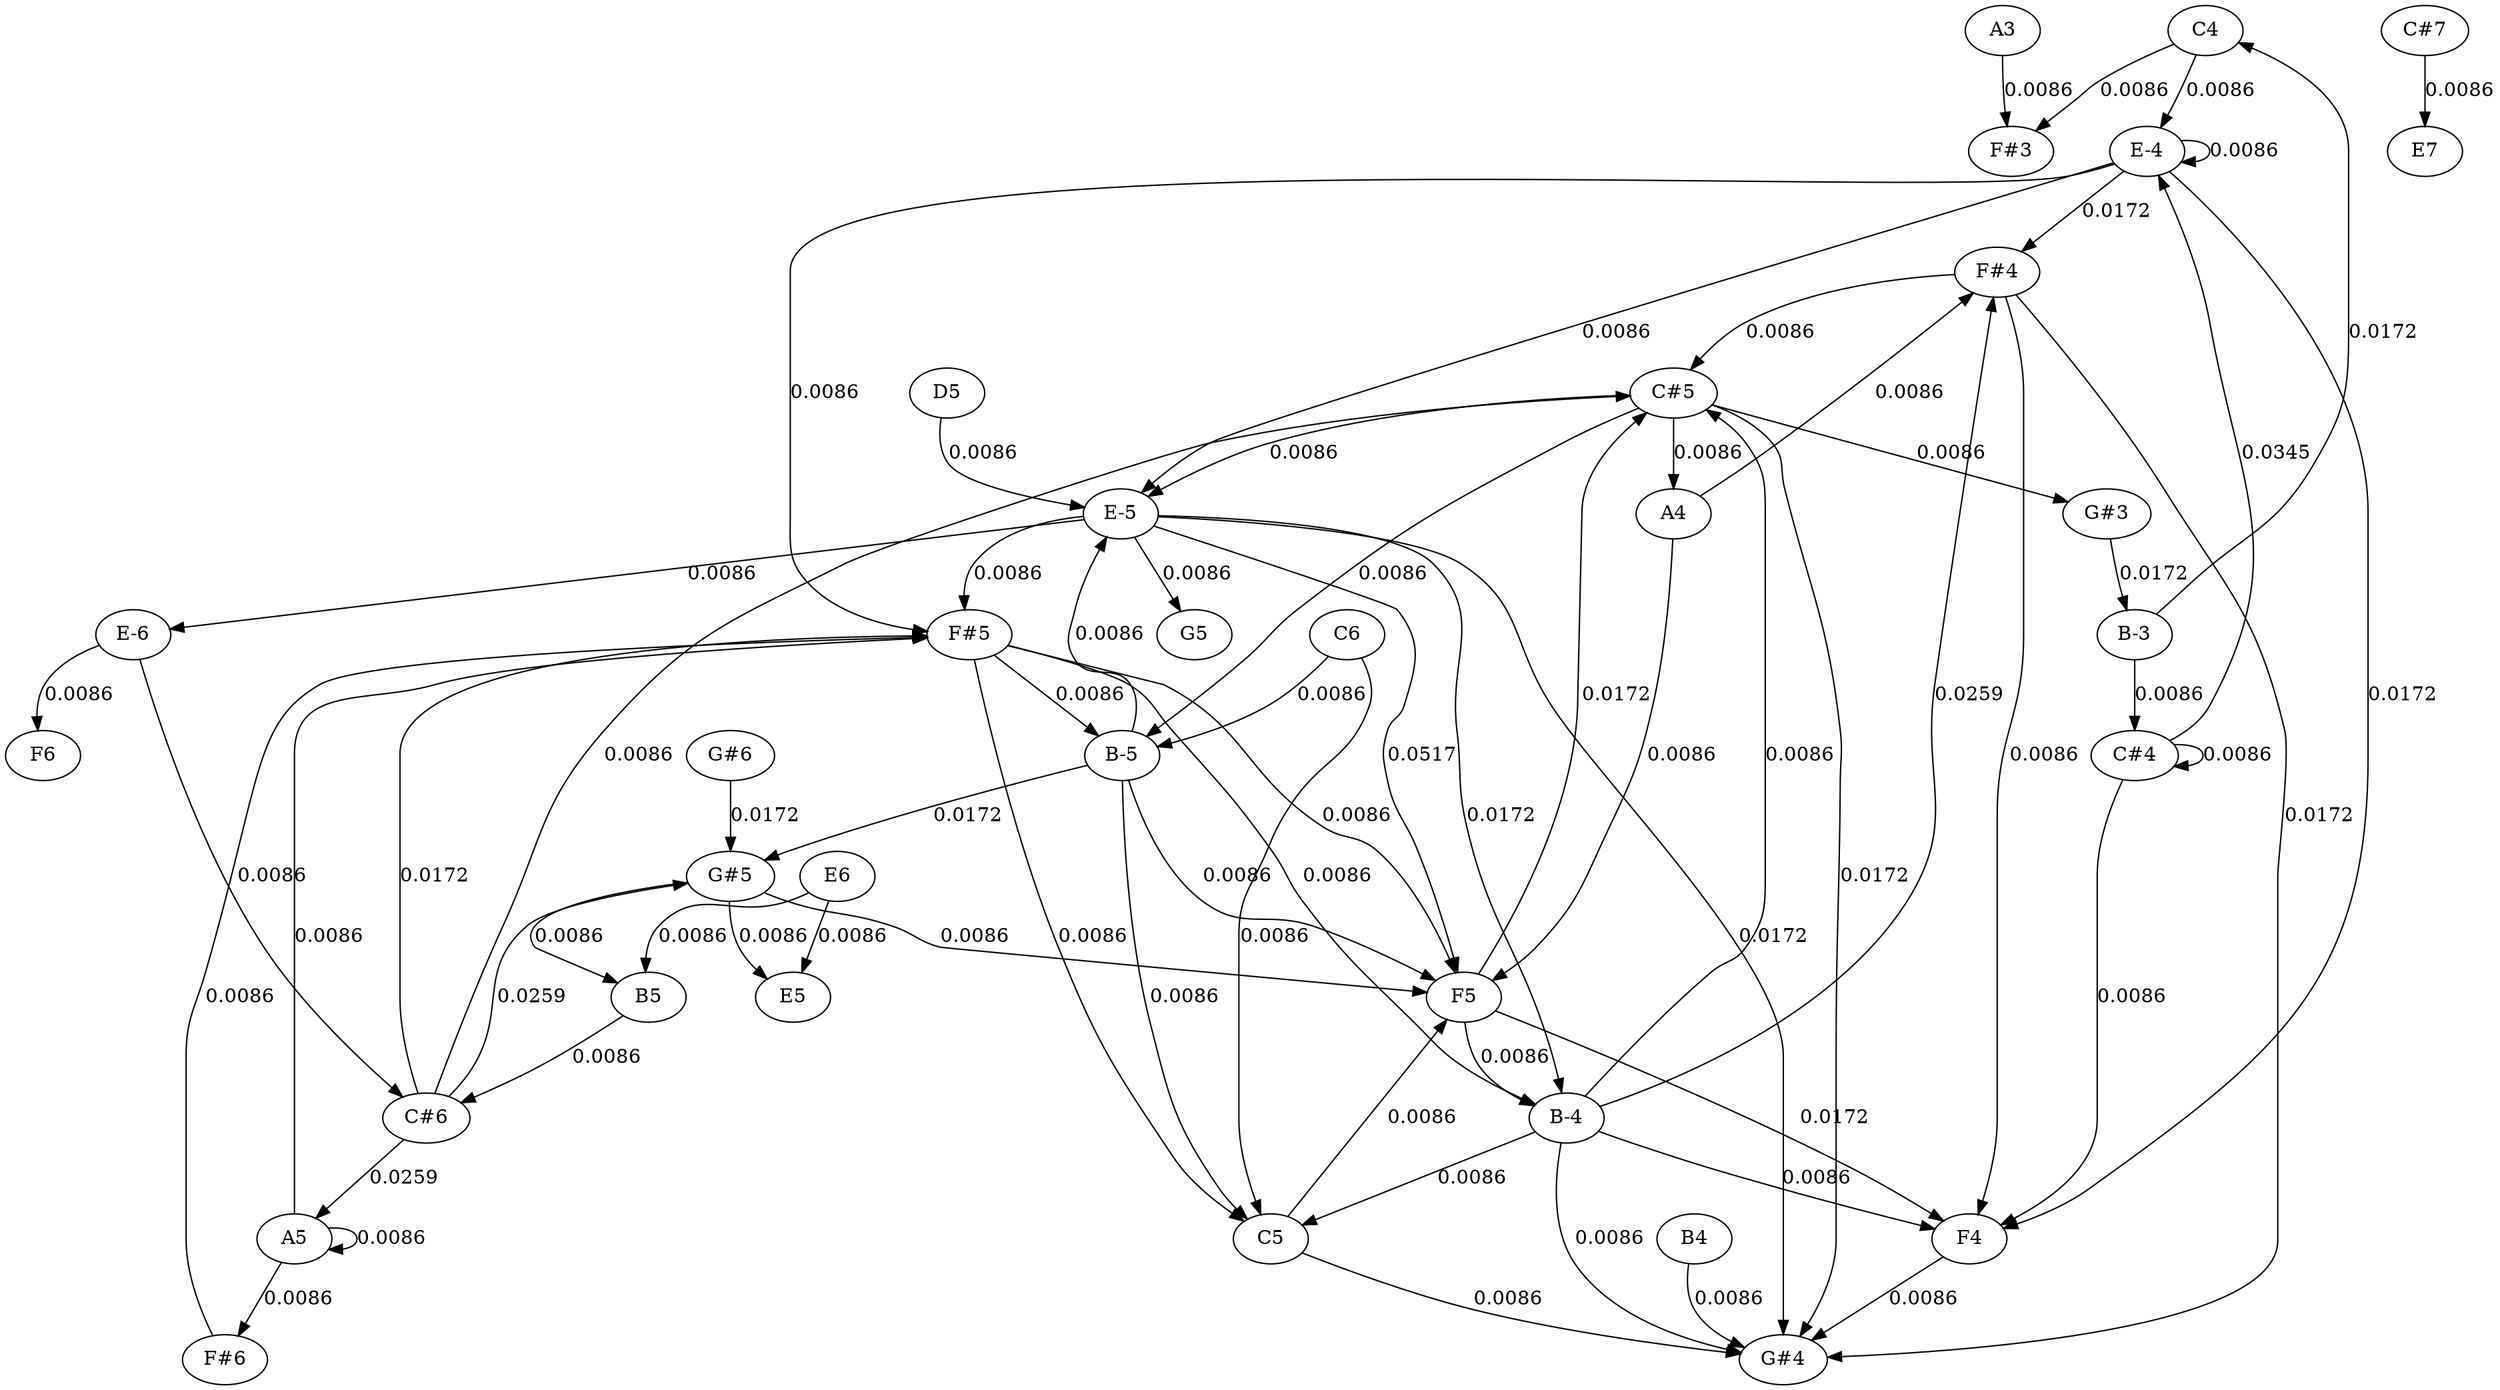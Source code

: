 strict graph {
	graph [bb="0,0,1407.5,1296"];
	node [label="\N"];
	edge [arrowtype=normal,
		dir=forward
	];
	A3	 [height="0.5",
		pos="1089,1278",
		width="0.75"];
	"F#3"	 [height="0.5",
		pos="1115,1188",
		width="0.75"];
	A3 -- "F#3"	 [label="0.0086",
		lp="1110.2,1233",
		pos="e,1101.6,1204 1087,1259.9 1086.4,1249.3 1086.7,1235.5 1090.5,1224 1091.8,1220.1 1093.7,1216.2 1095.9,1212.5"];
	A4	 [height="0.5",
		pos="130,918",
		width="0.75"];
	"F#4"	 [height="0.5",
		pos="888,1098",
		width="0.75"];
	A4 -- "F#4"	 [label="0.0086",
		lp="174.25,1008",
		pos="e,861,1095.8 124.41,935.93 121.76,946.45 119.8,960.17 123,972 130.25,998.82 131.1,1011 154.5,1026 213.56,1063.8 709.64,1088.9 850.71\
,1095.4"];
	F5	 [height="0.5",
		pos="391,288",
		width="0.75"];
	A4 -- F5	 [label="0.0086",
		lp="151.25,603",
		pos="e,364.82,292.56 130,899.8 130,882.06 130,853.6 130,829 130,829 130,829 130,647 130,623.44 129.63,617.49 131.5,594 134.34,558.25 \
142,549.86 142,514 142,514 142,514 142,377 142,332.41 285.76,304.77 354.81,294.07"];
	F4	 [height="0.5",
		pos="962,108",
		width="0.75"];
	F5 -- F4	 [label="0.0172",
		lp="906.25,198",
		pos="e,948.59,123.9 417.74,284.87 501.88,277.84 759.98,253.66 834,216 876.86,194.19 917.97,155.67 941.57,131.28"];
	"B-4"	 [height="0.5",
		pos="798,198",
		width="0.75"];
	F5 -- "B-4"	 [label="0.0086",
		lp="607.25,243",
		pos="e,771.59,202.54 415.01,279.7 451.85,268.69 524.66,247.66 587.5,234 648.07,220.83 719.39,209.92 761.53,203.95"];
	"C#5"	 [height="0.5",
		pos="785,1008",
		width="0.75187"];
	F5 -- "C#5"	 [label="0.0172",
		lp="198.25,648",
		pos="e,757.78,1006.8 373.18,301.85 333.19,331.88 236.75,411.19 198,504 157.51,600.98 180.72,910.59 266,972 304.83,999.96 635.01,1005.6\
 747.58,1006.7"];
	"F#4" -- F4	 [label="0.0086",
		lp="1108.2,603",
		pos="e,982.16,120.31 909.45,1086.6 961.82,1059.5 1092,981.3 1092,874 1092,874 1092,874 1092,692 1092,648.42 1086.9,637.56 1088.5,594 \
1089.1,578.41 1091,574.6 1091,559 1091,559 1091,559 1091,197 1091,185 1029.3,147.53 991.27,125.54"];
	"G#4"	 [height="0.5",
		pos="869,18",
		width="0.75927"];
	"F#4" -- "G#4"	 [label="0.0172",
		lp="19.25,558",
		pos="e,841.56,18.831 860.94,1097.2 712.12,1098.1 0,1097.8 0,1009 0,1009 0,1009 0,107 0,22.144 664.35,18.401 831.29,18.8"];
	"F#4" -- "C#5"	 [label="0.0086",
		lp="865.25,1053",
		pos="e,800.98,1022.7 871.91,1083.2 854.97,1068.8 828.15,1045.9 808.78,1029.3"];
	F4 -- "G#4"	 [label="0.0086",
		lp="957.25,63",
		pos="e,889.36,30.583 951.7,91.071 944.04,79.937 932.89,65.13 921,54 914.07,47.516 905.83,41.389 897.98,36.128"];
	"G#3"	 [height="0.5",
		pos="1036,918",
		width="0.75927"];
	"C#5" -- "G#3"	 [label="0.0086",
		lp="1008.2,963",
		pos="e,1019.6,932.62 811.7,1004.7 846.16,1001.1 907.44,992.16 956,972 975.94,963.72 996.19,950.25 1011.3,938.96"];
	"E-5"	 [height="0.5",
		pos="756,828",
		width="0.75"];
	"C#5" -- "E-5"	 [label="0.0086",
		lp="802.25,918",
		pos="e,764.25,845.37 785.01,989.98 784.65,962.88 782.41,908.46 771,864 770.22,860.96 769.21,857.84 768.09,854.79"];
	"C#5" -- "G#4"	 [label="0.0172",
		lp="980.25,513",
		pos="e,876.21,35.55 802.26,993.61 809.68,987.44 818.19,979.77 825,972 837.68,957.54 839.89,952.93 849,936 931.84,782.08 961,733.79 961\
,559 961,559 961,559 961,332 961,277.47 936.14,268.39 921,216 900.47,144.95 905.24,124.53 883,54 882.07,51.037 881,47.97 879.87,\
44.938"];
	"B-5"	 [height="0.5",
		pos="327,918",
		width="0.75"];
	"C#5" -- "B-5"	 [label="0.0086",
		lp="504.25,963",
		pos="e,349.53,928.25 757.75,1005.7 704.61,1002.8 583.68,994.21 484.5,972 440.04,962.05 390.5,944.21 359.07,932"];
	"C#5" -- A4	 [label="0.0086",
		lp="154.25,963",
		pos="e,126.25,935.99 757.71,1006.5 637.15,1004.3 157.21,994.02 134.5,972 127.71,965.41 125.63,955.61 125.58,946.22"];
	"B-4" -- F4	 [label="0.0086",
		lp="914.25,153",
		pos="e,941.56,119.97 818.44,186.03 847.12,170.64 899.48,142.55 932.42,124.87"];
	"B-4" -- "G#4"	 [label="0.0086",
		lp="836.25,108",
		pos="e,855.06,33.494 798.55,179.63 799.78,157.87 803.75,119.82 816.5,90 824.18,72.023 837.24,54.337 848.41,41.113"];
	C5	 [height="0.5",
		pos="533,108",
		width="0.75"];
	"B-4" -- C5	 [label="0.0086",
		lp="731.25,153",
		pos="e,557.96,114.93 775.65,187.44 748.92,176.21 702.67,157.4 662,144 630.48,133.61 593.92,123.91 567.78,117.37"];
	"B-4" -- "F#4"	 [label="0.0259",
		lp="1034.2,648",
		pos="e,898.98,1081.3 817.57,210.51 821.59,212.55 825.86,214.5 830,216 912.81,245.98 1015,198.93 1015,287 1015,559 1015,559 1015,559 1015\
,744.42 1014.3,796 956,972 943.66,1009.2 920.48,1048.3 904.65,1072.7"];
	"B-4" -- "C#5"	 [label="0.0086",
		lp="928.25,603",
		pos="e,794.77,991.02 823.3,204.7 859.82,214.6 923,238.7 923,287 923,424 923,424 923,424 923,465.13 893,752.1 883,792 864.8,864.63 822.73\
,942.99 800.08,981.99"];
	A5	 [height="0.5",
		pos="651,558",
		width="0.75"];
	"F#6"	 [height="0.5",
		pos="696,468",
		width="0.75"];
	A5 -- "F#6"	 [label="0.0086",
		lp="697.25,513",
		pos="e,687.65,485.34 659.25,540.86 665.87,527.92 675.29,509.51 682.93,494.56"];
	"F#5"	 [height="0.5",
		pos="696,378",
		width="0.75"];
	A5 -- "F#5"	 [label="0.0086",
		lp="641.25,468",
		pos="e,676.49,390.84 648.54,540.05 646.5,529.28 642.94,515.28 637,504 632.08,494.66 625.17,495.9 621.5,486 615.93,471 615.2,464.71 621.5\
,450 630.97,427.9 651.06,409.42 668,396.86"];
	A5;
	A5 -- A5	 [label="0.0086",
		lp="715.25,558",
		pos="e,675.53,549.88 675.53,566.12 686.51,566.89 696,564.19 696,558 696,553.84 691.72,551.26 685.57,550.24"];
	"F#5" -- C5	 [label="0.0086",
		lp="656.25,243",
		pos="e,545.71,124.14 688.98,360.18 677.32,332.9 652.62,277.66 626,234 603.2,196.61 572.04,156.51 552.22,132.09"];
	"F#5" -- "B-4"	 [label="0.0086",
		lp="777.25,288",
		pos="e,788.86,214.95 705.23,360.89 723.13,329.65 762.67,260.66 783.89,223.63"];
	"F#5" -- "B-5"	 [label="0.0086",
		lp="359.25,648",
		pos="e,327,899.8 669.13,381.14 618.81,386.18 508.36,402.24 430,450 402.33,466.87 396.65,475.62 381,504 364.96,533.08 370.12,544.06 361\
,576 346.25,627.66 327,638.28 327,692 327,829 327,829 327,829 327,849.37 327,872.39 327,889.78"];
	"F#5" -- F5	 [label="0.0086",
		lp="590.25,333",
		pos="e,415.56,296.09 671.56,369.95 617.46,354.34 487.49,316.84 425.29,298.89"];
	"F#6" -- "F#5"	 [label="0.0086",
		lp="715.25,423",
		pos="e,696,396.05 696,449.61 696,437.24 696,420.37 696,406.22"];
	C5 -- "G#4"	 [label="0.0086",
		lp="749.25,63",
		pos="e,843.76,25.189 557.47,100.25 594.61,90.043 667.44,70.154 729.5,54 765.01,44.757 805.72,34.593 833.96,27.61"];
	C5 -- F5	 [label="0.0086",
		lp="496.25,198",
		pos="e,403.11,271.82 520.92,124.14 496.11,155.24 439.26,226.51 409.67,263.6"];
	"B-5" -- "E-5"	 [label="0.0086",
		lp="599.25,873",
		pos="e,730.58,834.21 352.55,911.76 425.8,896.73 636.63,853.49 720.74,836.23"];
	"G#5"	 [height="0.5",
		pos="431,558",
		width="0.75927"];
	"B-5" -- "G#5"	 [label="0.0172",
		lp="451.25,738",
		pos="e,431.31,576.2 350.56,909.16 381.52,897.2 432,871.22 432,829 432,829 432,829 432,647 432,626.63 431.73,603.61 431.47,586.22"];
	"B-5" -- C5	 [label="0.0086",
		lp="243.25,513",
		pos="e,506.22,110.82 305.8,906.53 280.92,892.56 243,865.33 243,829 243,829 243,829 243,692 243,615.95 228.42,597.89 223.5,522 220.68,\
478.53 222,467.56 222,424 222,424 222,424 222,197 222,140.62 413.61,118.53 496.03,111.64"];
	"B-5" -- F5	 [label="0.0086",
		lp="294.25,603",
		pos="e,363.76,289.64 313.69,902.33 300.11,885.78 281,857.44 281,829 281,829 281,829 281,692 281,610.22 236.73,390.02 285,324 300.64,302.61\
 329.83,294.08 353.62,290.78"];
	"B-3"	 [height="0.5",
		pos="1206,828",
		width="0.75"];
	C4	 [height="0.5",
		pos="1213,1278",
		width="0.75"];
	"B-3" -- C4	 [label="0.0172",
		lp="1333.2,1053",
		pos="e,1236.2,1268.7 1221.9,842.93 1252,870.81 1314,936.88 1314,1007 1314,1189 1314,1189 1314,1189 1314,1226 1274.9,1251.1 1245.4,1264.7"];
	"C#4"	 [height="0.5",
		pos="1200,738",
		width="0.75187"];
	"B-3" -- "C#4"	 [label="0.0086",
		lp="1223.2,783",
		pos="e,1201.2,756.05 1204.8,809.61 1204,797.24 1202.8,780.37 1201.9,766.22"];
	"C#4" -- F4	 [label="0.0086",
		lp="1211.2,423",
		pos="e,982.55,119.89 1197.5,719.84 1195.2,702.14 1192,673.7 1192,649 1192,649 1192,649 1192,197 1192,105.18 1085.6,153.48 998,126 996.07\
,125.39 994.11,124.71 992.16,123.96"];
	"E-4"	 [height="0.5",
		pos="1200,1188",
		width="0.75"];
	"C#4" -- "E-4"	 [label="0.0345",
		lp="1254.2,963",
		pos="e,1210.5,1171.2 1221.1,749.3 1230.6,755.13 1240.7,763.39 1246,774 1283.2,848.99 1235,878.3 1235,962 1235,1099 1235,1099 1235,1099\
 1235,1121.6 1224.9,1145.3 1215.5,1162.4"];
	"C#4" -- "C#4"	 [label="0.0086",
		lp="1264.2,738",
		pos="e,1224.5,729.88 1224.5,746.12 1235.5,746.89 1245,744.19 1245,738 1245,733.84 1240.7,731.26 1234.6,730.24"];
	C4 -- "E-4"	 [label="0.0086",
		lp="1227.2,1233",
		pos="e,1202.5,1206.2 1210.5,1260 1208.7,1247.7 1206.2,1230.7 1204.1,1216.5"];
	C4 -- "F#3"	 [label="0.0086",
		lp="1183.2,1233",
		pos="e,1127.4,1204.2 1194,1264.9 1184.4,1258.6 1173,1250.4 1163.5,1242 1153.1,1232.8 1142.6,1221.7 1134.1,1212"];
	"E-4" -- F4	 [label="0.0172",
		lp="1330.2,648",
		pos="e,982.47,120.16 1218,1174.5 1225.5,1168.4 1233.6,1160.7 1239,1152 1247.8,1137.9 1244.7,1132 1249,1116 1277.6,1008.7 1311,985.03 \
1311,874 1311,874 1311,874 1311,197 1311,120.17 1028.3,134.33 998,126 996.05,125.46 994.08,124.83 992.11,124.12"];
	"E-4" -- "E-5"	 [label="0.0086",
		lp="1149.2,1008",
		pos="e,783.01,829.57 1181.2,1174.8 1160.5,1159.8 1130,1132 1130,1099 1130,1099 1130,1099 1130,962 1130,906.61 1101.3,891.09 1053,864 \
1009.3,839.48 862.55,832.04 793.07,829.86"];
	"E-4" -- "E-4"	 [label="0.0086",
		lp="1264.2,1188",
		pos="e,1224.5,1179.9 1224.5,1196.1 1235.5,1196.9 1245,1194.2 1245,1188 1245,1183.8 1240.7,1181.3 1234.6,1180.2"];
	"E-4" -- "F#5"	 [label="0.0086",
		lp="1179.2,783",
		pos="e,723.22,378.93 1198.4,1169.8 1189.3,1075 1145.2,620.07 1131,594 1070.7,483.39 1026.8,465.87 912,414 853.35,387.5 777.73,380.75 \
733.28,379.21"];
	"E-4" -- "F#4"	 [label="0.0172",
		lp="1097.2,1143",
		pos="e,912.46,1106.1 1176.7,1178.4 1168.6,1175.6 1159.5,1172.5 1151,1170 1118.7,1160.5 1110,1160.5 1077.5,1152 1023.1,1137.7 960.37,1119.9\
 922.47,1109"];
	"G#3" -- "B-3"	 [label="0.0172",
		lp="1156.2,873",
		pos="e,1185.3,839.74 1056.8,906.21 1086.8,890.73 1142,862.14 1176.2,844.43"];
	G5	 [height="0.5",
		pos="657,738",
		width="0.75"];
	"E-5" -- G5	 [label="0.0086",
		lp="705.25,783",
		pos="e,662.98,756.01 732.19,819.41 717.36,813.73 698.66,804.74 685.5,792 677.81,784.56 671.71,774.59 667.16,765.3"];
	"E-6"	 [height="0.5",
		pos="729,738",
		width="0.75"];
	"E-5" -- "E-6"	 [label="0.0086",
		lp="751.25,783",
		pos="e,727.43,756.16 742.72,812.01 738.33,806.17 733.94,799.16 731.5,792 728.74,783.91 727.65,774.72 727.39,766.29"];
	"E-5" -- "G#4"	 [label="0.0172",
		lp="889.25,423",
		pos="e,869,36.199 776.47,815.71 786.06,809.64 797.09,801.47 805,792 816.34,778.42 816.37,772.77 822,756 858.3,647.83 871.91,618.09 871\
,504 870.56,448.44 869,434.56 869,379 869,379 869,379 869,107 869,86.63 869,63.609 869,46.222"];
	"E-5" -- "F#5"	 [label="0.0086",
		lp="805.25,603",
		pos="e,718.43,388.03 763.82,810.61 766.22,804.86 768.6,798.26 770,792 776.99,760.72 791.45,535.58 786,504 778.78,462.16 780.85,446.88\
 754,414 746.9,405.3 737.02,398.22 727.44,392.77"];
	"E-5" -- "B-4"	 [label="0.0172",
		lp="848.25,513",
		pos="e,801.09,215.96 770.96,812.87 776.46,806.92 782.25,799.61 786,792 822.18,718.68 815.51,693.32 824,612 839.16,466.81 813.88,291.92\
 802.8,225.94"];
	"E-5" -- F5	 [label="0.0517",
		lp="361.25,558",
		pos="e,392.48,306.07 731.09,820.82 647.37,798.4 377.95,712.48 317,522 302.35,476.21 358.45,476.35 377,432 392.86,394.08 394.1,345.74 \
392.98,316.09"];
	E5	 [height="0.5",
		pos="466,468",
		width="0.75"];
	"G#5" -- E5	 [label="0.0086",
		lp="407.25,513",
		pos="e,441.92,476.52 410.73,545.58 395.06,535.22 377.58,519.28 387.5,504 392.86,495.74 413.56,486.69 432.36,479.87"];
	B5	 [height="0.5",
		pos="549,468",
		width="0.75"];
	"G#5" -- B5	 [label="0.0086",
		lp="465.25,513",
		pos="e,525.63,477.65 431.59,539.65 432.88,528.16 436.39,513.5 445.5,504 463.75,484.98 477.05,494.48 502,486 506.59,484.44 511.4,482.75\
 516.14,481.07"];
	"G#5" -- F5	 [label="0.0086",
		lp="388.25,423",
		pos="e,382.97,305.34 408.74,547.35 398.36,541.6 387,533.21 381,522 343.26,451.44 377.89,422.01 377,342 376.91,334 375.49,331.86 377,324\
 377.59,320.95 378.44,317.83 379.43,314.76"];
	F6	 [height="0.5",
		pos="729,648",
		width="0.75"];
	"E-6" -- F6	 [label="0.0086",
		lp="748.25,693",
		pos="e,729,666.05 729,719.61 729,707.24 729,690.37 729,676.22"];
	"C#6"	 [height="0.5",
		pos="603,648",
		width="0.75187"];
	"E-6" -- "C#6"	 [label="0.0086",
		lp="697.25,693",
		pos="e,621.02,661.58 710.95,724.39 689.61,709.49 653.93,684.57 629.48,667.49"];
	B5 -- "C#6"	 [label="0.0086",
		lp="596.25,558",
		pos="e,594.94,630.55 567.62,481.45 574.78,487.35 582.15,495.07 586,504 589.16,511.35 587.92,514.23 586,522 583.83,530.78 578.67,531.22\
 576.5,540 572.65,555.53 573.66,560.25 576.5,576 579.29,591.48 585.26,607.98 590.82,621.18"];
	B4	 [height="0.5",
		pos="1034,108",
		width="0.75"];
	B4 -- "G#4"	 [label="0.0086",
		lp="1022.2,63",
		pos="e,895.12,23.612 1021.8,91.521 1011.7,79.723 996.44,63.873 980,54 956.87,40.109 927.66,31.186 905.01,25.828"];
	"C#6" -- "G#5"	 [label="0.0259",
		lp="548.25,603",
		pos="e,452.74,569 580.52,637.94 565.39,631.48 545.23,622.17 528.5,612 517.26,605.16 516.23,600.85 505,594 500.89,591.49 480.43,581.85\
 462.06,573.32"];
	"C#6" -- "F#5"	 [label="0.0172",
		lp="765.25,513",
		pos="e,715.51,390.52 628.75,642.42 661.93,634.99 718.28,616.78 743,576 746.84,569.67 748.26,436.97 737,414 733.84,407.56 728.91,401.85\
 723.54,396.99"];
	"C#6" -- A5	 [label="0.0259",
		lp="651.25,603",
		pos="e,642.25,575.04 611.8,630.86 618.98,617.71 629.22,598.92 637.44,583.86"];
	"C#6" -- "C#5"	 [label="0.0086",
		lp="556.25,828",
		pos="e,758.46,1003.4 584.97,661.67 565.42,677.04 537,704.92 537,737 537,919 537,919 537,919 537,963.32 679.48,991.01 748.45,1001.8"];
	"C#7"	 [height="0.5",
		pos="1369,1278",
		width="0.75187"];
	E7	 [height="0.5",
		pos="1369,1188",
		width="0.75"];
	"C#7" -- E7	 [label="0.0086",
		lp="1388.2,1233",
		pos="e,1369,1206.1 1369,1259.6 1369,1247.2 1369,1230.4 1369,1216.2"];
	C6	 [height="0.5",
		pos="229,1008",
		width="0.75"];
	C6 -- C5	 [label="0.0086",
		lp="94.25,558",
		pos="e,505.72,108.41 209.39,995.6 205.37,993.55 201.12,991.57 197,990 138.36,967.7 75,981.74 75,919 75,919 75,919 75,197 75,111.59 386.06\
,107.19 495.48,108.28"];
	C6 -- "B-5"	 [label="0.0086",
		lp="306.25,963",
		pos="e,311.62,932.81 244.75,992.86 260.7,978.54 285.56,956.22 303.77,939.86"];
	D5	 [height="0.5",
		pos="722,918",
		width="0.75"];
	D5 -- "E-5"	 [label="0.0086",
		lp="752.25,873",
		pos="e,743.83,844.27 723.66,899.79 725.11,889.17 727.75,875.44 732.5,864 734.07,860.23 736.06,856.44 738.23,852.82"];
	E6	 [height="0.5",
		pos="504,558",
		width="0.75"];
	E6 -- E5	 [label="0.0086",
		lp="514.25,513",
		pos="e,477.01,484.53 500.07,539.87 497.35,529.28 493.26,515.55 488,504 486.34,500.36 484.36,496.64 482.28,493.05"];
	E6 -- B5	 [label="0.0086",
		lp="563.25,513",
		pos="e,547.47,486.04 520.08,543.41 526.22,537.43 532.76,529.96 537,522 541.22,514.07 543.97,504.7 545.74,496.06"];
	"G#6"	 [height="0.5",
		pos="488,648",
		width="0.75927"];
	"G#6" -- "G#5"	 [label="0.0172",
		lp="484.25,603",
		pos="e,441.29,574.89 477.81,631.27 469.19,617.96 456.7,598.67 446.78,583.37"];
}
